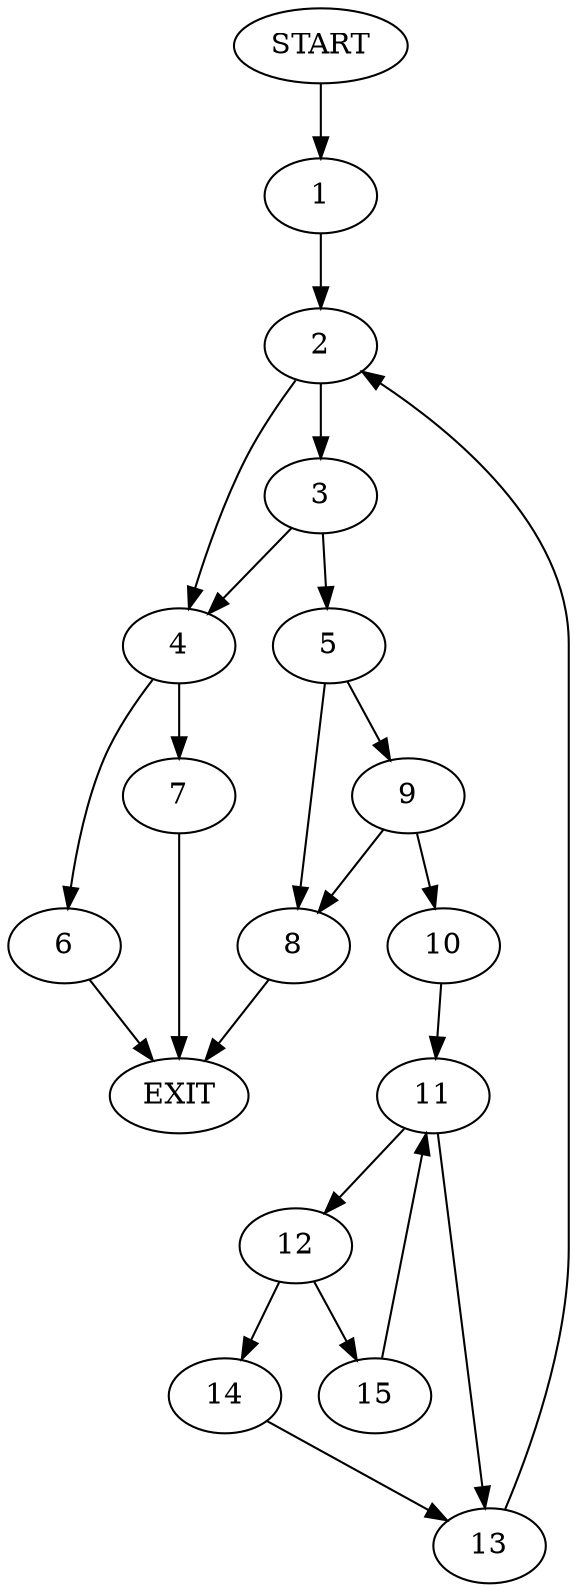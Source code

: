 digraph {
0 [label="START"]
16 [label="EXIT"]
0 -> 1
1 -> 2
2 -> 3
2 -> 4
3 -> 5
3 -> 4
4 -> 6
4 -> 7
5 -> 8
5 -> 9
9 -> 8
9 -> 10
8 -> 16
10 -> 11
11 -> 12
11 -> 13
13 -> 2
12 -> 14
12 -> 15
14 -> 13
15 -> 11
6 -> 16
7 -> 16
}
